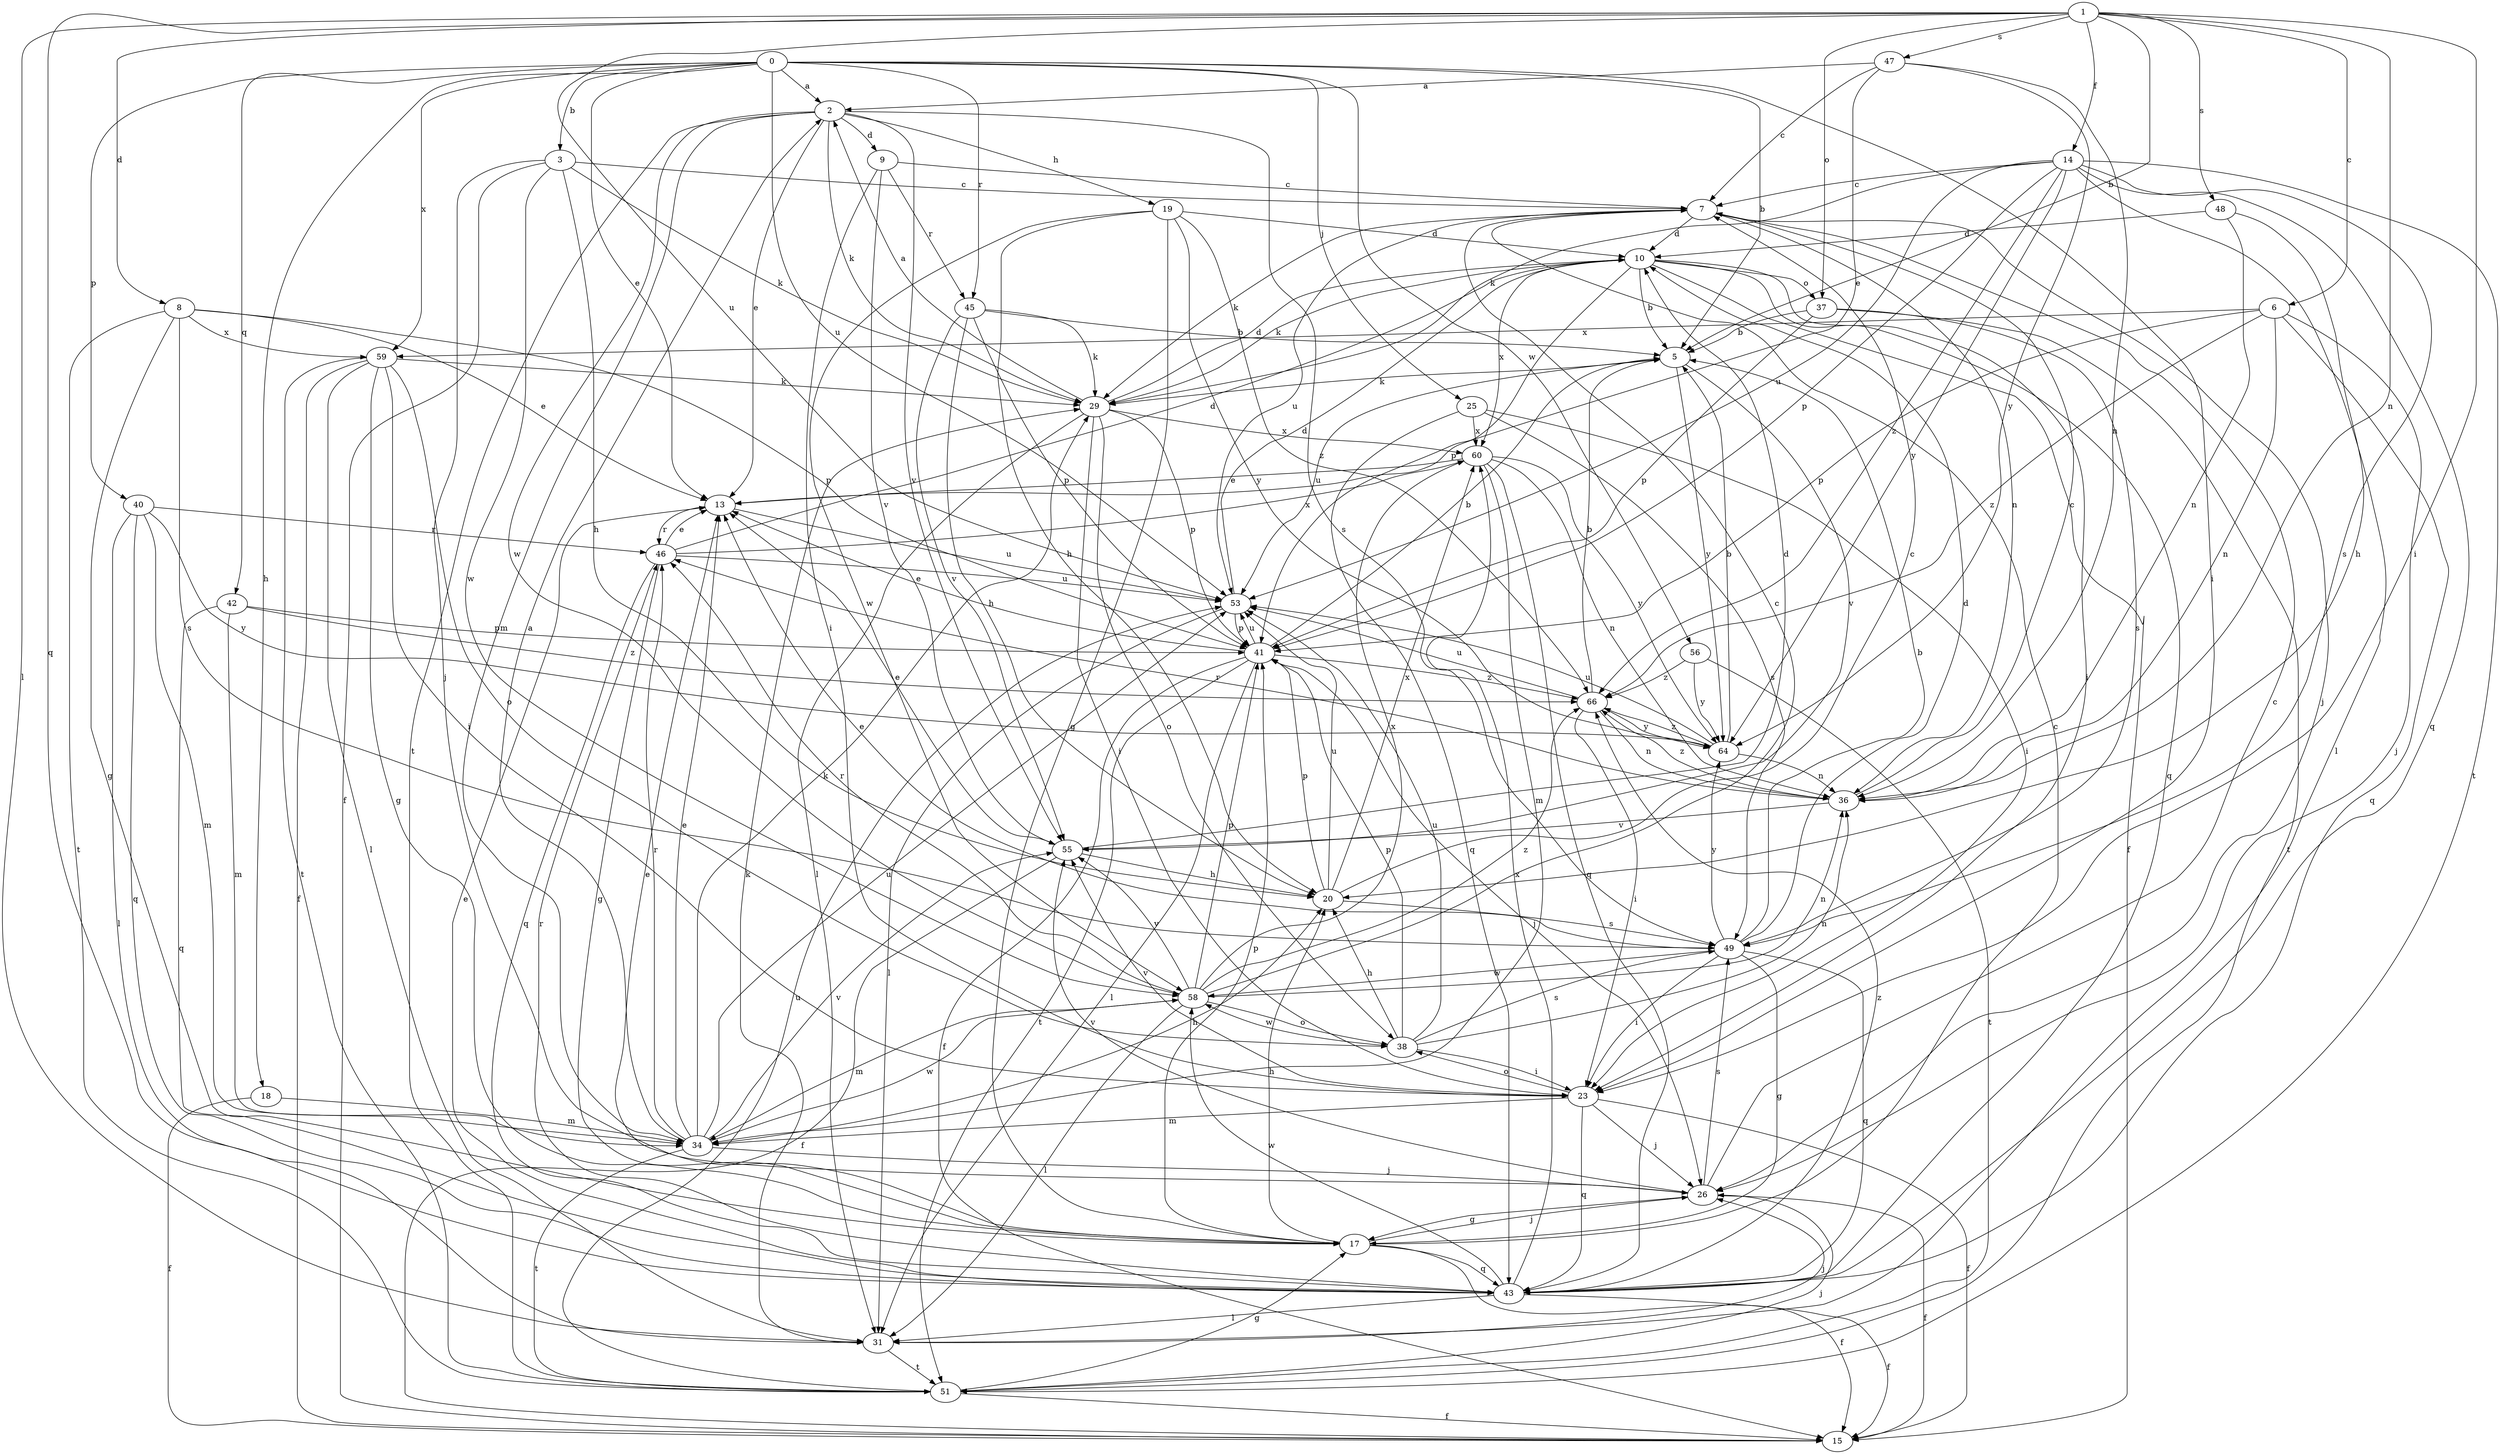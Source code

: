 strict digraph  {
0;
1;
2;
3;
5;
6;
7;
8;
9;
10;
13;
14;
15;
17;
18;
19;
20;
23;
25;
26;
29;
31;
34;
36;
37;
38;
40;
41;
42;
43;
45;
46;
47;
48;
49;
51;
53;
55;
56;
58;
59;
60;
64;
66;
0 -> 2  [label=a];
0 -> 3  [label=b];
0 -> 5  [label=b];
0 -> 13  [label=e];
0 -> 18  [label=h];
0 -> 23  [label=i];
0 -> 25  [label=j];
0 -> 40  [label=p];
0 -> 42  [label=q];
0 -> 45  [label=r];
0 -> 53  [label=u];
0 -> 56  [label=w];
0 -> 59  [label=x];
1 -> 5  [label=b];
1 -> 6  [label=c];
1 -> 8  [label=d];
1 -> 14  [label=f];
1 -> 23  [label=i];
1 -> 31  [label=l];
1 -> 36  [label=n];
1 -> 37  [label=o];
1 -> 43  [label=q];
1 -> 47  [label=s];
1 -> 48  [label=s];
1 -> 53  [label=u];
2 -> 9  [label=d];
2 -> 13  [label=e];
2 -> 19  [label=h];
2 -> 29  [label=k];
2 -> 34  [label=m];
2 -> 49  [label=s];
2 -> 51  [label=t];
2 -> 55  [label=v];
2 -> 58  [label=w];
3 -> 7  [label=c];
3 -> 15  [label=f];
3 -> 20  [label=h];
3 -> 26  [label=j];
3 -> 29  [label=k];
3 -> 58  [label=w];
5 -> 29  [label=k];
5 -> 53  [label=u];
5 -> 55  [label=v];
5 -> 64  [label=y];
6 -> 26  [label=j];
6 -> 36  [label=n];
6 -> 41  [label=p];
6 -> 43  [label=q];
6 -> 59  [label=x];
6 -> 66  [label=z];
7 -> 10  [label=d];
7 -> 26  [label=j];
7 -> 29  [label=k];
7 -> 36  [label=n];
7 -> 53  [label=u];
8 -> 13  [label=e];
8 -> 17  [label=g];
8 -> 41  [label=p];
8 -> 49  [label=s];
8 -> 51  [label=t];
8 -> 59  [label=x];
9 -> 7  [label=c];
9 -> 23  [label=i];
9 -> 45  [label=r];
9 -> 55  [label=v];
10 -> 5  [label=b];
10 -> 15  [label=f];
10 -> 23  [label=i];
10 -> 29  [label=k];
10 -> 37  [label=o];
10 -> 41  [label=p];
10 -> 43  [label=q];
10 -> 60  [label=x];
13 -> 46  [label=r];
13 -> 53  [label=u];
14 -> 7  [label=c];
14 -> 29  [label=k];
14 -> 31  [label=l];
14 -> 41  [label=p];
14 -> 43  [label=q];
14 -> 49  [label=s];
14 -> 51  [label=t];
14 -> 53  [label=u];
14 -> 64  [label=y];
14 -> 66  [label=z];
17 -> 7  [label=c];
17 -> 13  [label=e];
17 -> 15  [label=f];
17 -> 20  [label=h];
17 -> 26  [label=j];
17 -> 41  [label=p];
17 -> 43  [label=q];
18 -> 15  [label=f];
18 -> 34  [label=m];
19 -> 10  [label=d];
19 -> 17  [label=g];
19 -> 20  [label=h];
19 -> 58  [label=w];
19 -> 64  [label=y];
19 -> 66  [label=z];
20 -> 7  [label=c];
20 -> 41  [label=p];
20 -> 49  [label=s];
20 -> 53  [label=u];
20 -> 60  [label=x];
23 -> 15  [label=f];
23 -> 26  [label=j];
23 -> 34  [label=m];
23 -> 38  [label=o];
23 -> 43  [label=q];
23 -> 55  [label=v];
25 -> 23  [label=i];
25 -> 43  [label=q];
25 -> 49  [label=s];
25 -> 60  [label=x];
26 -> 7  [label=c];
26 -> 15  [label=f];
26 -> 17  [label=g];
26 -> 49  [label=s];
26 -> 55  [label=v];
29 -> 2  [label=a];
29 -> 10  [label=d];
29 -> 23  [label=i];
29 -> 31  [label=l];
29 -> 38  [label=o];
29 -> 41  [label=p];
29 -> 60  [label=x];
31 -> 26  [label=j];
31 -> 29  [label=k];
31 -> 51  [label=t];
34 -> 2  [label=a];
34 -> 13  [label=e];
34 -> 20  [label=h];
34 -> 26  [label=j];
34 -> 29  [label=k];
34 -> 46  [label=r];
34 -> 51  [label=t];
34 -> 53  [label=u];
34 -> 55  [label=v];
34 -> 58  [label=w];
36 -> 7  [label=c];
36 -> 46  [label=r];
36 -> 55  [label=v];
36 -> 66  [label=z];
37 -> 5  [label=b];
37 -> 41  [label=p];
37 -> 49  [label=s];
37 -> 51  [label=t];
38 -> 20  [label=h];
38 -> 23  [label=i];
38 -> 36  [label=n];
38 -> 41  [label=p];
38 -> 49  [label=s];
38 -> 53  [label=u];
38 -> 58  [label=w];
40 -> 31  [label=l];
40 -> 34  [label=m];
40 -> 43  [label=q];
40 -> 46  [label=r];
40 -> 64  [label=y];
41 -> 5  [label=b];
41 -> 13  [label=e];
41 -> 15  [label=f];
41 -> 26  [label=j];
41 -> 31  [label=l];
41 -> 51  [label=t];
41 -> 53  [label=u];
41 -> 66  [label=z];
42 -> 34  [label=m];
42 -> 41  [label=p];
42 -> 43  [label=q];
42 -> 66  [label=z];
43 -> 13  [label=e];
43 -> 15  [label=f];
43 -> 31  [label=l];
43 -> 46  [label=r];
43 -> 58  [label=w];
43 -> 60  [label=x];
43 -> 66  [label=z];
45 -> 5  [label=b];
45 -> 20  [label=h];
45 -> 29  [label=k];
45 -> 41  [label=p];
45 -> 55  [label=v];
46 -> 10  [label=d];
46 -> 13  [label=e];
46 -> 17  [label=g];
46 -> 43  [label=q];
46 -> 53  [label=u];
46 -> 60  [label=x];
47 -> 2  [label=a];
47 -> 7  [label=c];
47 -> 13  [label=e];
47 -> 36  [label=n];
47 -> 64  [label=y];
48 -> 10  [label=d];
48 -> 20  [label=h];
48 -> 36  [label=n];
49 -> 5  [label=b];
49 -> 10  [label=d];
49 -> 13  [label=e];
49 -> 17  [label=g];
49 -> 23  [label=i];
49 -> 43  [label=q];
49 -> 58  [label=w];
49 -> 64  [label=y];
51 -> 15  [label=f];
51 -> 17  [label=g];
51 -> 26  [label=j];
51 -> 53  [label=u];
53 -> 10  [label=d];
53 -> 31  [label=l];
53 -> 41  [label=p];
55 -> 10  [label=d];
55 -> 13  [label=e];
55 -> 15  [label=f];
55 -> 20  [label=h];
56 -> 51  [label=t];
56 -> 64  [label=y];
56 -> 66  [label=z];
58 -> 7  [label=c];
58 -> 31  [label=l];
58 -> 34  [label=m];
58 -> 36  [label=n];
58 -> 38  [label=o];
58 -> 41  [label=p];
58 -> 46  [label=r];
58 -> 55  [label=v];
58 -> 60  [label=x];
58 -> 66  [label=z];
59 -> 15  [label=f];
59 -> 17  [label=g];
59 -> 23  [label=i];
59 -> 29  [label=k];
59 -> 31  [label=l];
59 -> 38  [label=o];
59 -> 51  [label=t];
60 -> 13  [label=e];
60 -> 34  [label=m];
60 -> 36  [label=n];
60 -> 43  [label=q];
60 -> 64  [label=y];
64 -> 5  [label=b];
64 -> 36  [label=n];
64 -> 53  [label=u];
64 -> 66  [label=z];
66 -> 5  [label=b];
66 -> 23  [label=i];
66 -> 36  [label=n];
66 -> 53  [label=u];
66 -> 64  [label=y];
}
